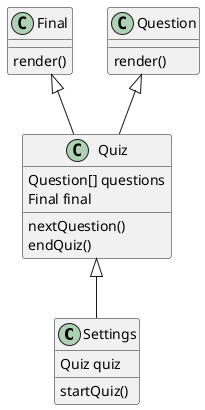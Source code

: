 @startuml

Class Settings
Settings : Quiz quiz
Settings : startQuiz()
Class Quiz
Quiz : Question[] questions
Quiz : Final final
Quiz : nextQuestion()
Quiz : endQuiz()
Class Final
Final : render()
Class Question
Question : render()

Question <|-- Quiz
Final <|-- Quiz
Quiz <|-- Settings


@enduml